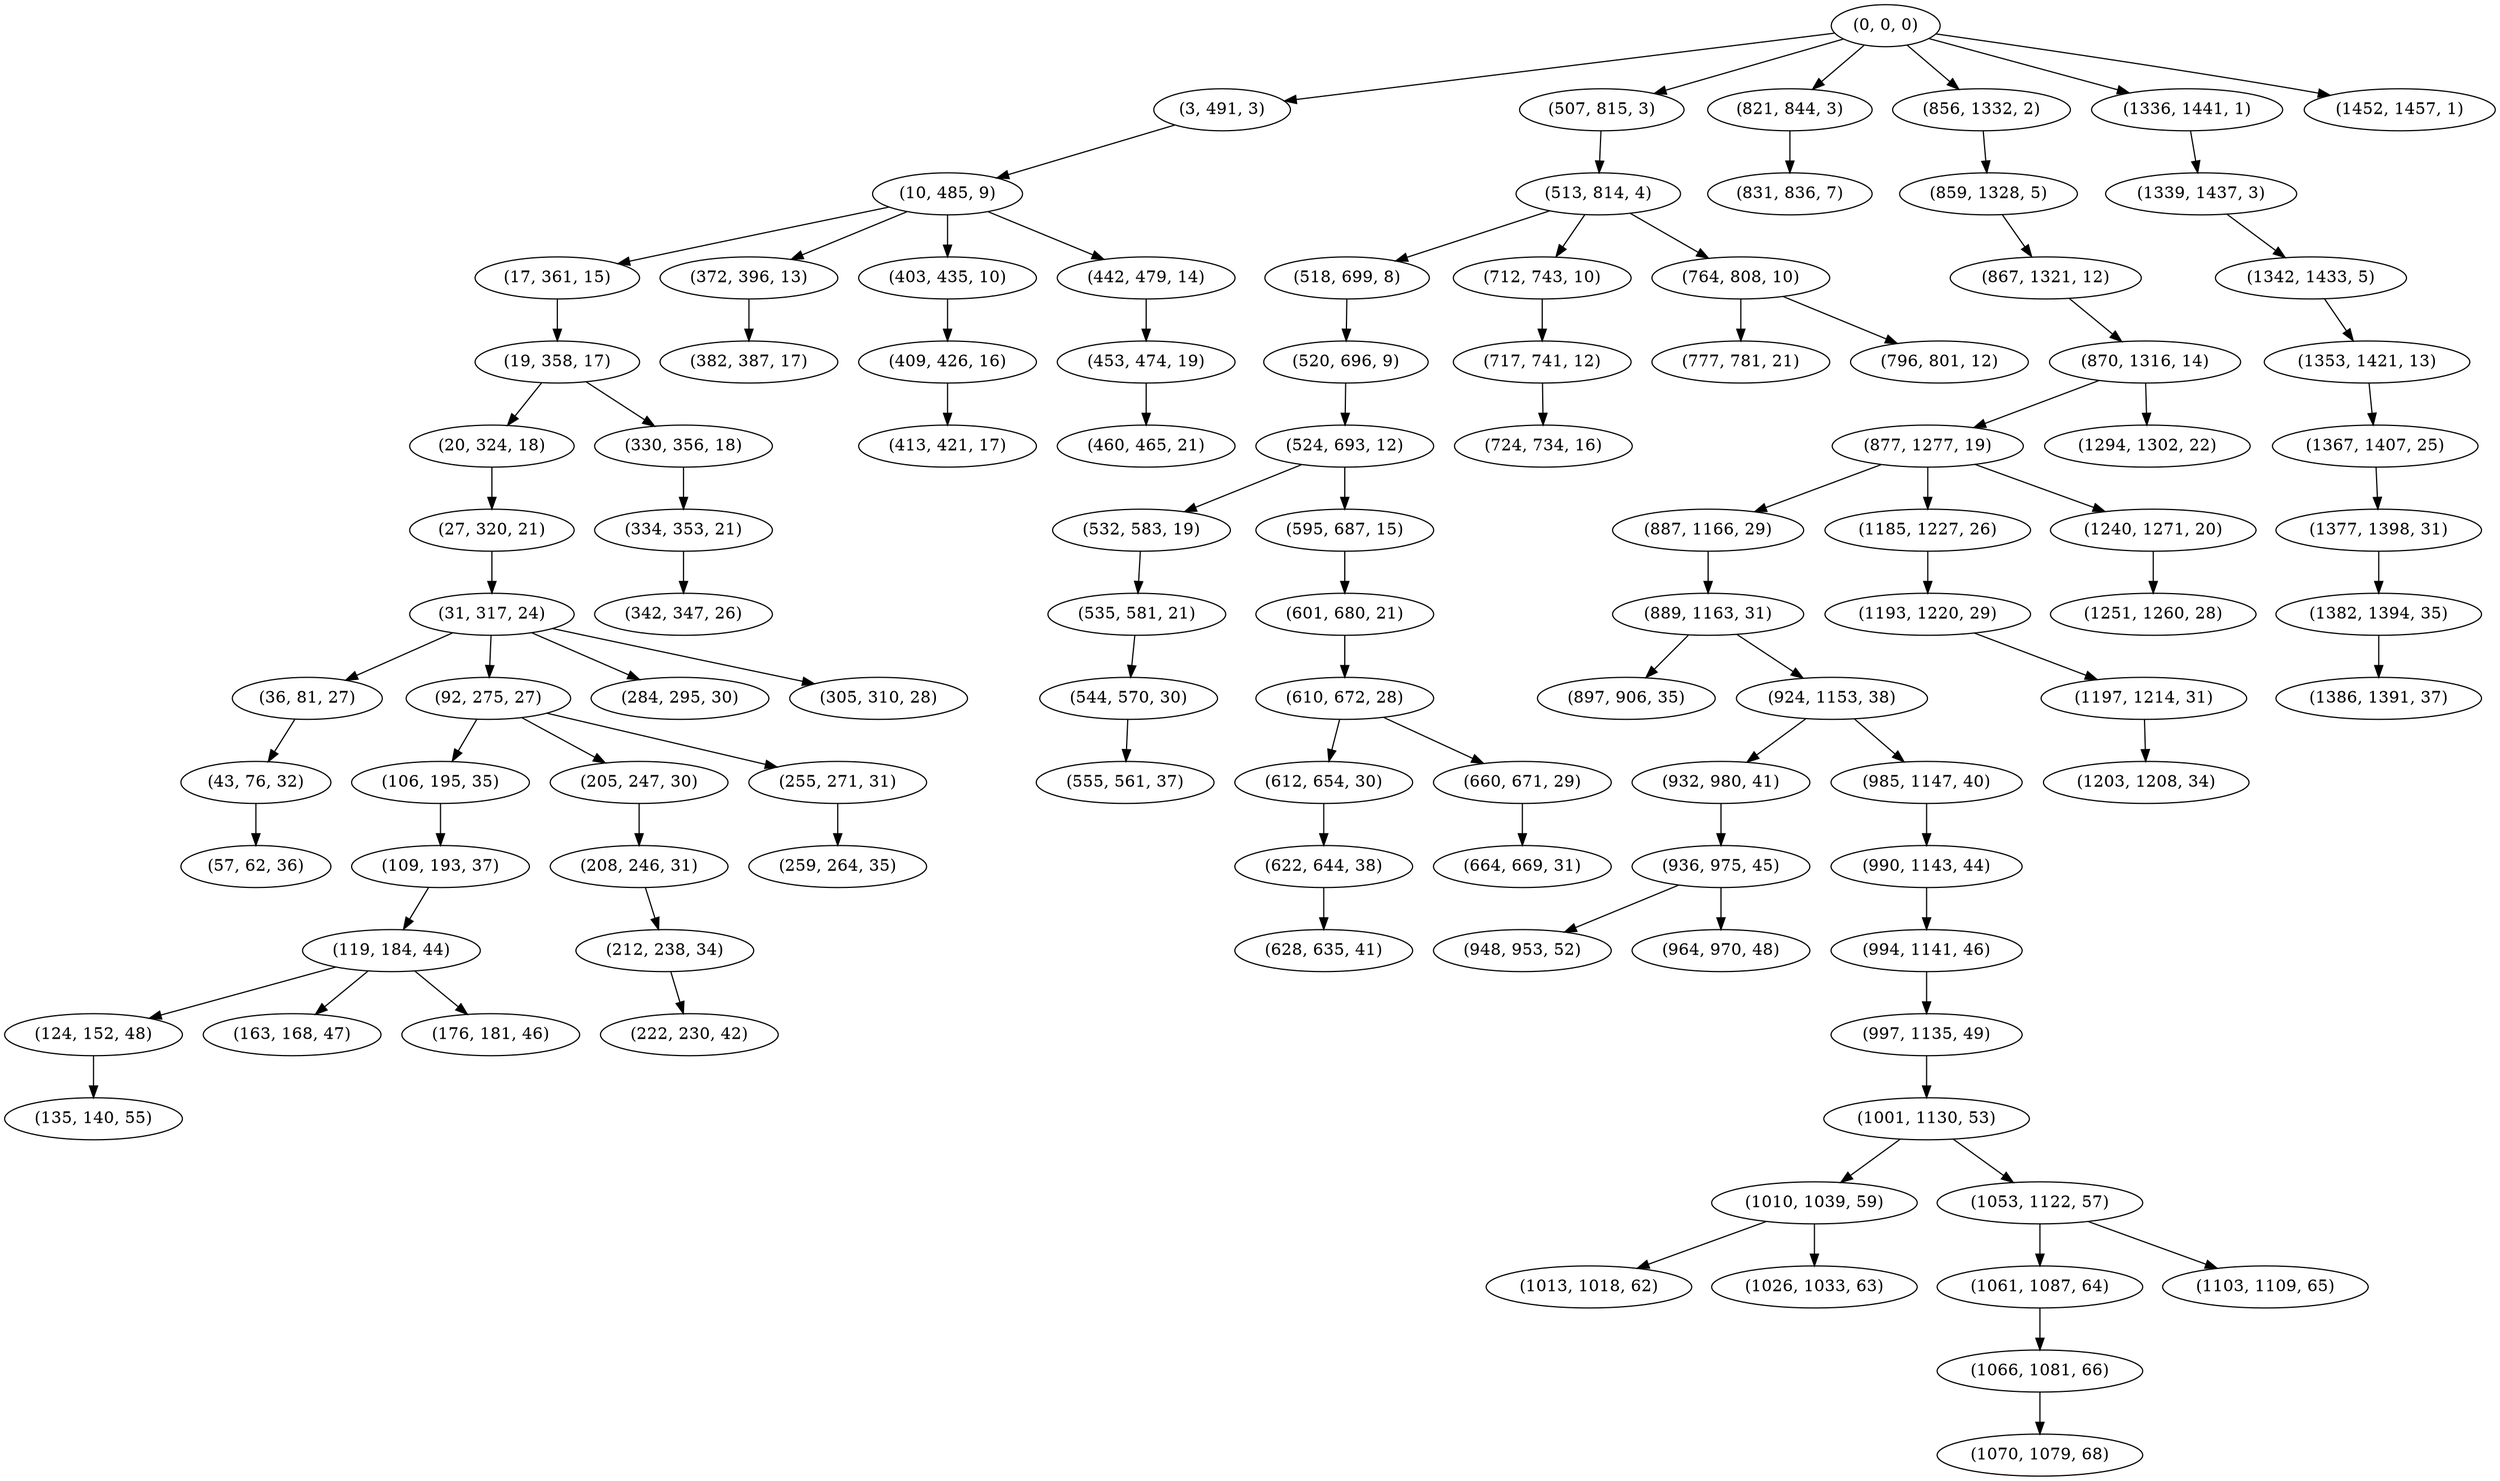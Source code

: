 digraph tree {
    "(0, 0, 0)";
    "(3, 491, 3)";
    "(10, 485, 9)";
    "(17, 361, 15)";
    "(19, 358, 17)";
    "(20, 324, 18)";
    "(27, 320, 21)";
    "(31, 317, 24)";
    "(36, 81, 27)";
    "(43, 76, 32)";
    "(57, 62, 36)";
    "(92, 275, 27)";
    "(106, 195, 35)";
    "(109, 193, 37)";
    "(119, 184, 44)";
    "(124, 152, 48)";
    "(135, 140, 55)";
    "(163, 168, 47)";
    "(176, 181, 46)";
    "(205, 247, 30)";
    "(208, 246, 31)";
    "(212, 238, 34)";
    "(222, 230, 42)";
    "(255, 271, 31)";
    "(259, 264, 35)";
    "(284, 295, 30)";
    "(305, 310, 28)";
    "(330, 356, 18)";
    "(334, 353, 21)";
    "(342, 347, 26)";
    "(372, 396, 13)";
    "(382, 387, 17)";
    "(403, 435, 10)";
    "(409, 426, 16)";
    "(413, 421, 17)";
    "(442, 479, 14)";
    "(453, 474, 19)";
    "(460, 465, 21)";
    "(507, 815, 3)";
    "(513, 814, 4)";
    "(518, 699, 8)";
    "(520, 696, 9)";
    "(524, 693, 12)";
    "(532, 583, 19)";
    "(535, 581, 21)";
    "(544, 570, 30)";
    "(555, 561, 37)";
    "(595, 687, 15)";
    "(601, 680, 21)";
    "(610, 672, 28)";
    "(612, 654, 30)";
    "(622, 644, 38)";
    "(628, 635, 41)";
    "(660, 671, 29)";
    "(664, 669, 31)";
    "(712, 743, 10)";
    "(717, 741, 12)";
    "(724, 734, 16)";
    "(764, 808, 10)";
    "(777, 781, 21)";
    "(796, 801, 12)";
    "(821, 844, 3)";
    "(831, 836, 7)";
    "(856, 1332, 2)";
    "(859, 1328, 5)";
    "(867, 1321, 12)";
    "(870, 1316, 14)";
    "(877, 1277, 19)";
    "(887, 1166, 29)";
    "(889, 1163, 31)";
    "(897, 906, 35)";
    "(924, 1153, 38)";
    "(932, 980, 41)";
    "(936, 975, 45)";
    "(948, 953, 52)";
    "(964, 970, 48)";
    "(985, 1147, 40)";
    "(990, 1143, 44)";
    "(994, 1141, 46)";
    "(997, 1135, 49)";
    "(1001, 1130, 53)";
    "(1010, 1039, 59)";
    "(1013, 1018, 62)";
    "(1026, 1033, 63)";
    "(1053, 1122, 57)";
    "(1061, 1087, 64)";
    "(1066, 1081, 66)";
    "(1070, 1079, 68)";
    "(1103, 1109, 65)";
    "(1185, 1227, 26)";
    "(1193, 1220, 29)";
    "(1197, 1214, 31)";
    "(1203, 1208, 34)";
    "(1240, 1271, 20)";
    "(1251, 1260, 28)";
    "(1294, 1302, 22)";
    "(1336, 1441, 1)";
    "(1339, 1437, 3)";
    "(1342, 1433, 5)";
    "(1353, 1421, 13)";
    "(1367, 1407, 25)";
    "(1377, 1398, 31)";
    "(1382, 1394, 35)";
    "(1386, 1391, 37)";
    "(1452, 1457, 1)";
    "(0, 0, 0)" -> "(3, 491, 3)";
    "(0, 0, 0)" -> "(507, 815, 3)";
    "(0, 0, 0)" -> "(821, 844, 3)";
    "(0, 0, 0)" -> "(856, 1332, 2)";
    "(0, 0, 0)" -> "(1336, 1441, 1)";
    "(0, 0, 0)" -> "(1452, 1457, 1)";
    "(3, 491, 3)" -> "(10, 485, 9)";
    "(10, 485, 9)" -> "(17, 361, 15)";
    "(10, 485, 9)" -> "(372, 396, 13)";
    "(10, 485, 9)" -> "(403, 435, 10)";
    "(10, 485, 9)" -> "(442, 479, 14)";
    "(17, 361, 15)" -> "(19, 358, 17)";
    "(19, 358, 17)" -> "(20, 324, 18)";
    "(19, 358, 17)" -> "(330, 356, 18)";
    "(20, 324, 18)" -> "(27, 320, 21)";
    "(27, 320, 21)" -> "(31, 317, 24)";
    "(31, 317, 24)" -> "(36, 81, 27)";
    "(31, 317, 24)" -> "(92, 275, 27)";
    "(31, 317, 24)" -> "(284, 295, 30)";
    "(31, 317, 24)" -> "(305, 310, 28)";
    "(36, 81, 27)" -> "(43, 76, 32)";
    "(43, 76, 32)" -> "(57, 62, 36)";
    "(92, 275, 27)" -> "(106, 195, 35)";
    "(92, 275, 27)" -> "(205, 247, 30)";
    "(92, 275, 27)" -> "(255, 271, 31)";
    "(106, 195, 35)" -> "(109, 193, 37)";
    "(109, 193, 37)" -> "(119, 184, 44)";
    "(119, 184, 44)" -> "(124, 152, 48)";
    "(119, 184, 44)" -> "(163, 168, 47)";
    "(119, 184, 44)" -> "(176, 181, 46)";
    "(124, 152, 48)" -> "(135, 140, 55)";
    "(205, 247, 30)" -> "(208, 246, 31)";
    "(208, 246, 31)" -> "(212, 238, 34)";
    "(212, 238, 34)" -> "(222, 230, 42)";
    "(255, 271, 31)" -> "(259, 264, 35)";
    "(330, 356, 18)" -> "(334, 353, 21)";
    "(334, 353, 21)" -> "(342, 347, 26)";
    "(372, 396, 13)" -> "(382, 387, 17)";
    "(403, 435, 10)" -> "(409, 426, 16)";
    "(409, 426, 16)" -> "(413, 421, 17)";
    "(442, 479, 14)" -> "(453, 474, 19)";
    "(453, 474, 19)" -> "(460, 465, 21)";
    "(507, 815, 3)" -> "(513, 814, 4)";
    "(513, 814, 4)" -> "(518, 699, 8)";
    "(513, 814, 4)" -> "(712, 743, 10)";
    "(513, 814, 4)" -> "(764, 808, 10)";
    "(518, 699, 8)" -> "(520, 696, 9)";
    "(520, 696, 9)" -> "(524, 693, 12)";
    "(524, 693, 12)" -> "(532, 583, 19)";
    "(524, 693, 12)" -> "(595, 687, 15)";
    "(532, 583, 19)" -> "(535, 581, 21)";
    "(535, 581, 21)" -> "(544, 570, 30)";
    "(544, 570, 30)" -> "(555, 561, 37)";
    "(595, 687, 15)" -> "(601, 680, 21)";
    "(601, 680, 21)" -> "(610, 672, 28)";
    "(610, 672, 28)" -> "(612, 654, 30)";
    "(610, 672, 28)" -> "(660, 671, 29)";
    "(612, 654, 30)" -> "(622, 644, 38)";
    "(622, 644, 38)" -> "(628, 635, 41)";
    "(660, 671, 29)" -> "(664, 669, 31)";
    "(712, 743, 10)" -> "(717, 741, 12)";
    "(717, 741, 12)" -> "(724, 734, 16)";
    "(764, 808, 10)" -> "(777, 781, 21)";
    "(764, 808, 10)" -> "(796, 801, 12)";
    "(821, 844, 3)" -> "(831, 836, 7)";
    "(856, 1332, 2)" -> "(859, 1328, 5)";
    "(859, 1328, 5)" -> "(867, 1321, 12)";
    "(867, 1321, 12)" -> "(870, 1316, 14)";
    "(870, 1316, 14)" -> "(877, 1277, 19)";
    "(870, 1316, 14)" -> "(1294, 1302, 22)";
    "(877, 1277, 19)" -> "(887, 1166, 29)";
    "(877, 1277, 19)" -> "(1185, 1227, 26)";
    "(877, 1277, 19)" -> "(1240, 1271, 20)";
    "(887, 1166, 29)" -> "(889, 1163, 31)";
    "(889, 1163, 31)" -> "(897, 906, 35)";
    "(889, 1163, 31)" -> "(924, 1153, 38)";
    "(924, 1153, 38)" -> "(932, 980, 41)";
    "(924, 1153, 38)" -> "(985, 1147, 40)";
    "(932, 980, 41)" -> "(936, 975, 45)";
    "(936, 975, 45)" -> "(948, 953, 52)";
    "(936, 975, 45)" -> "(964, 970, 48)";
    "(985, 1147, 40)" -> "(990, 1143, 44)";
    "(990, 1143, 44)" -> "(994, 1141, 46)";
    "(994, 1141, 46)" -> "(997, 1135, 49)";
    "(997, 1135, 49)" -> "(1001, 1130, 53)";
    "(1001, 1130, 53)" -> "(1010, 1039, 59)";
    "(1001, 1130, 53)" -> "(1053, 1122, 57)";
    "(1010, 1039, 59)" -> "(1013, 1018, 62)";
    "(1010, 1039, 59)" -> "(1026, 1033, 63)";
    "(1053, 1122, 57)" -> "(1061, 1087, 64)";
    "(1053, 1122, 57)" -> "(1103, 1109, 65)";
    "(1061, 1087, 64)" -> "(1066, 1081, 66)";
    "(1066, 1081, 66)" -> "(1070, 1079, 68)";
    "(1185, 1227, 26)" -> "(1193, 1220, 29)";
    "(1193, 1220, 29)" -> "(1197, 1214, 31)";
    "(1197, 1214, 31)" -> "(1203, 1208, 34)";
    "(1240, 1271, 20)" -> "(1251, 1260, 28)";
    "(1336, 1441, 1)" -> "(1339, 1437, 3)";
    "(1339, 1437, 3)" -> "(1342, 1433, 5)";
    "(1342, 1433, 5)" -> "(1353, 1421, 13)";
    "(1353, 1421, 13)" -> "(1367, 1407, 25)";
    "(1367, 1407, 25)" -> "(1377, 1398, 31)";
    "(1377, 1398, 31)" -> "(1382, 1394, 35)";
    "(1382, 1394, 35)" -> "(1386, 1391, 37)";
}

